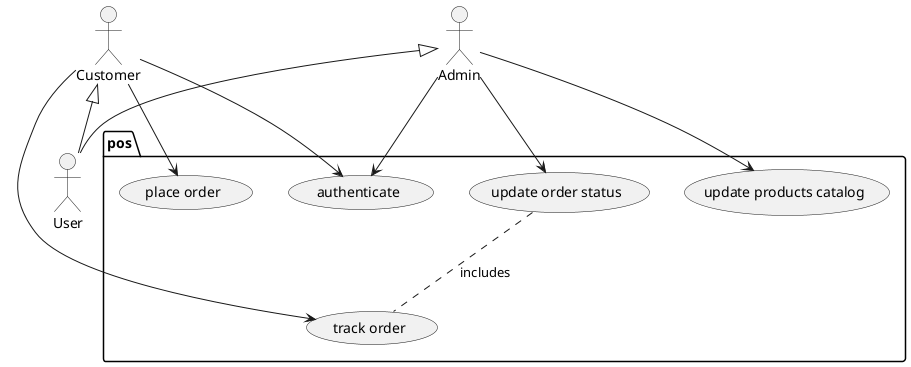 @startuml Use-Case Diagram
:User:
:Customer:
:Admin:

Admin <|-- User
Customer <|-- User

package pos{
Customer --> (authenticate)
Customer --> (place order)
Customer --> (track order)

Admin --> (authenticate)
Admin --> (update order status)
(update order status) .. (track order) : includes
Admin --> (update products catalog)
}
@enduml
